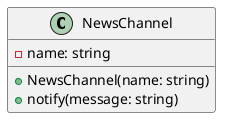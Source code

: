 @startuml Observer-Part-1

class NewsChannel {
    -name: string
    +NewsChannel(name: string)
    +notify(message: string)

    }
    @enduml
